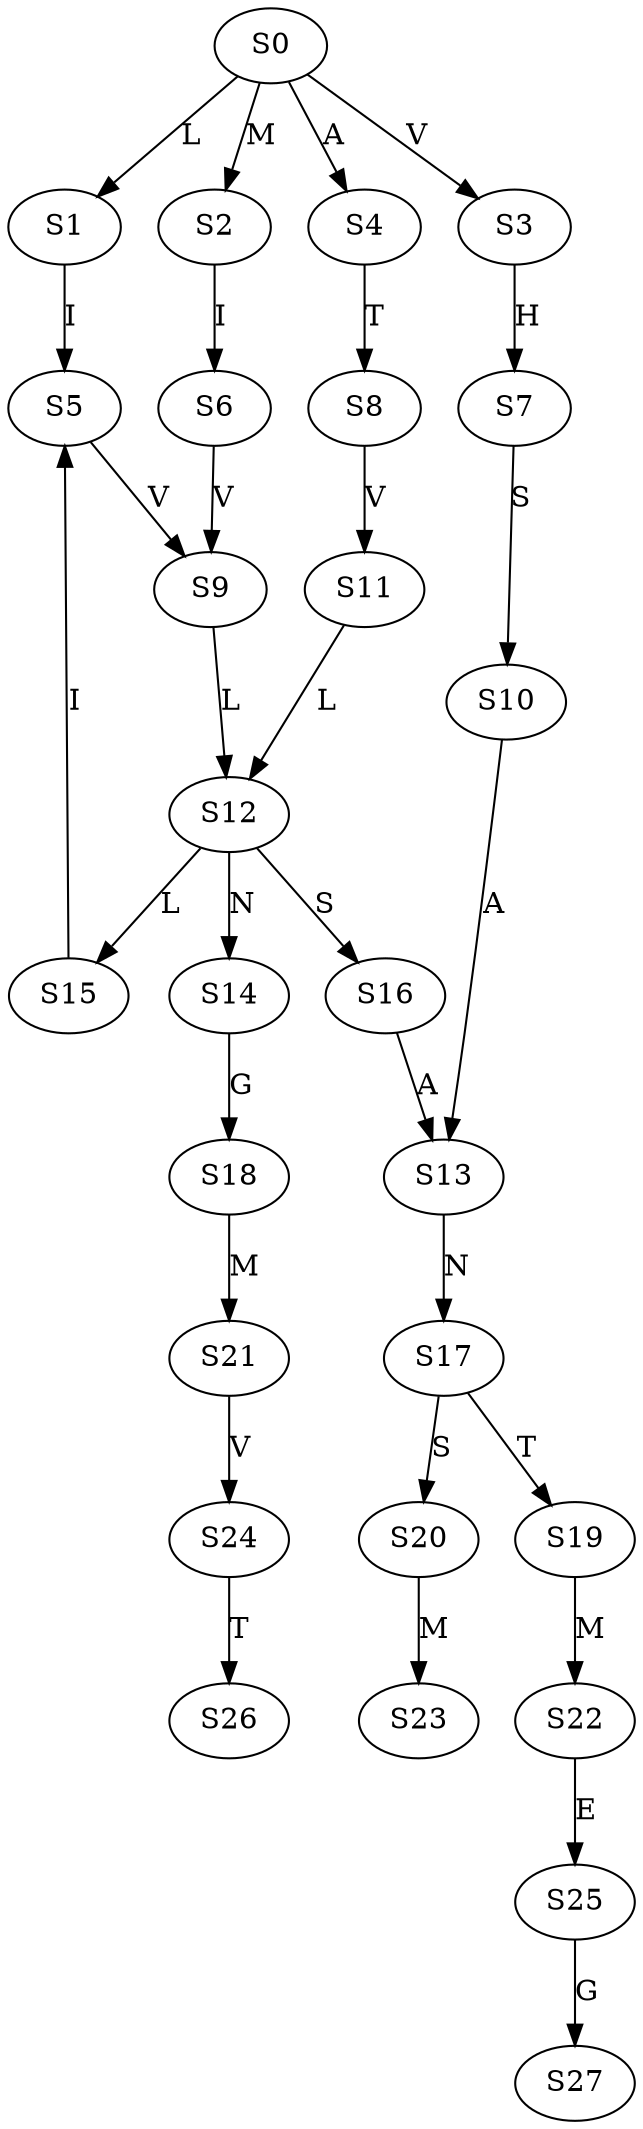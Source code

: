 strict digraph  {
	S0 -> S1 [ label = L ];
	S0 -> S2 [ label = M ];
	S0 -> S3 [ label = V ];
	S0 -> S4 [ label = A ];
	S1 -> S5 [ label = I ];
	S2 -> S6 [ label = I ];
	S3 -> S7 [ label = H ];
	S4 -> S8 [ label = T ];
	S5 -> S9 [ label = V ];
	S6 -> S9 [ label = V ];
	S7 -> S10 [ label = S ];
	S8 -> S11 [ label = V ];
	S9 -> S12 [ label = L ];
	S10 -> S13 [ label = A ];
	S11 -> S12 [ label = L ];
	S12 -> S14 [ label = N ];
	S12 -> S15 [ label = L ];
	S12 -> S16 [ label = S ];
	S13 -> S17 [ label = N ];
	S14 -> S18 [ label = G ];
	S15 -> S5 [ label = I ];
	S16 -> S13 [ label = A ];
	S17 -> S19 [ label = T ];
	S17 -> S20 [ label = S ];
	S18 -> S21 [ label = M ];
	S19 -> S22 [ label = M ];
	S20 -> S23 [ label = M ];
	S21 -> S24 [ label = V ];
	S22 -> S25 [ label = E ];
	S24 -> S26 [ label = T ];
	S25 -> S27 [ label = G ];
}
